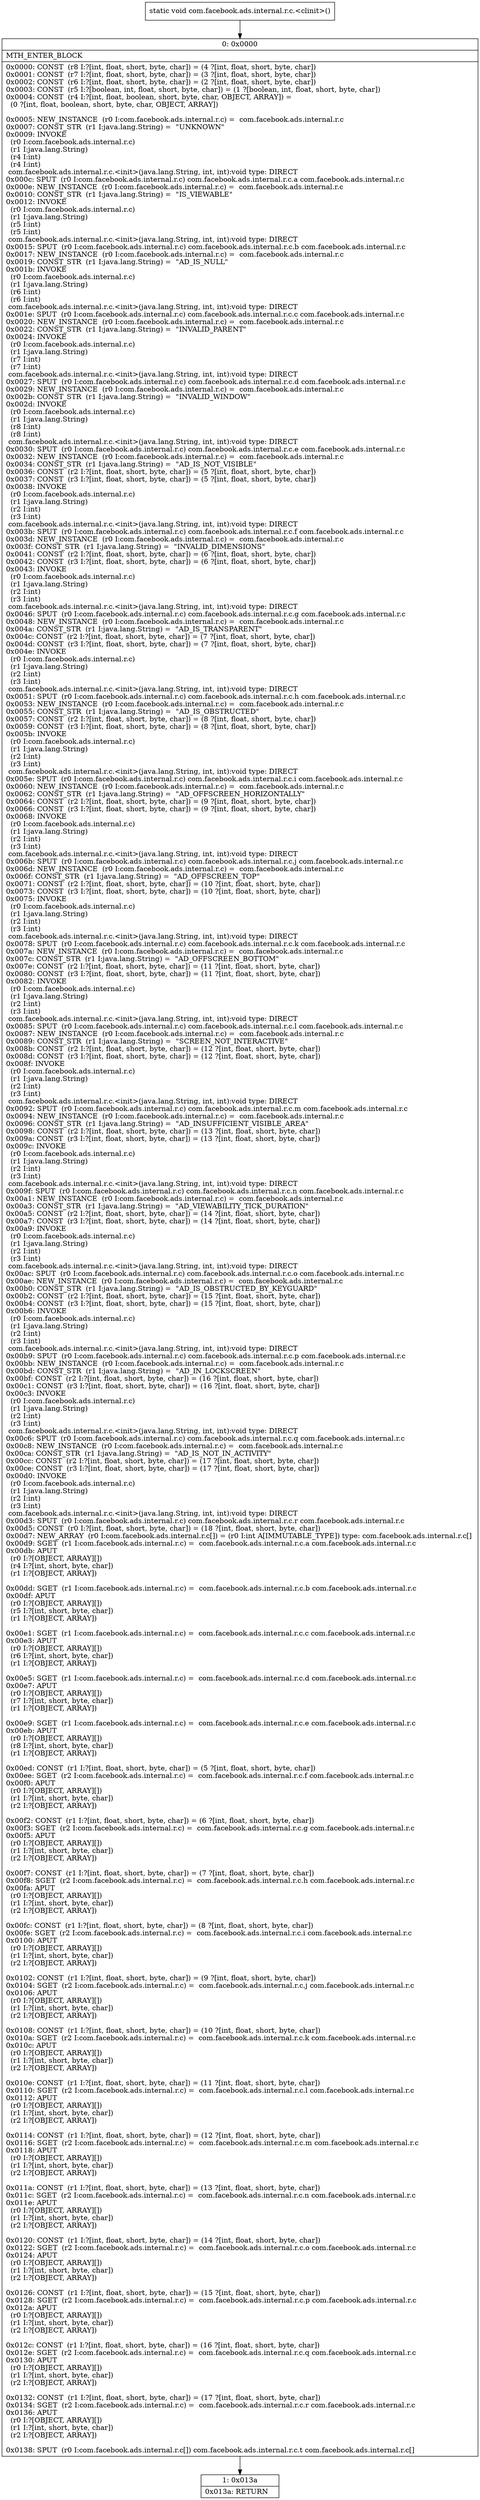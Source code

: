 digraph "CFG forcom.facebook.ads.internal.r.c.\<clinit\>()V" {
Node_0 [shape=record,label="{0\:\ 0x0000|MTH_ENTER_BLOCK\l|0x0000: CONST  (r8 I:?[int, float, short, byte, char]) = (4 ?[int, float, short, byte, char]) \l0x0001: CONST  (r7 I:?[int, float, short, byte, char]) = (3 ?[int, float, short, byte, char]) \l0x0002: CONST  (r6 I:?[int, float, short, byte, char]) = (2 ?[int, float, short, byte, char]) \l0x0003: CONST  (r5 I:?[boolean, int, float, short, byte, char]) = (1 ?[boolean, int, float, short, byte, char]) \l0x0004: CONST  (r4 I:?[int, float, boolean, short, byte, char, OBJECT, ARRAY]) = \l  (0 ?[int, float, boolean, short, byte, char, OBJECT, ARRAY])\l \l0x0005: NEW_INSTANCE  (r0 I:com.facebook.ads.internal.r.c) =  com.facebook.ads.internal.r.c \l0x0007: CONST_STR  (r1 I:java.lang.String) =  \"UNKNOWN\" \l0x0009: INVOKE  \l  (r0 I:com.facebook.ads.internal.r.c)\l  (r1 I:java.lang.String)\l  (r4 I:int)\l  (r4 I:int)\l com.facebook.ads.internal.r.c.\<init\>(java.lang.String, int, int):void type: DIRECT \l0x000c: SPUT  (r0 I:com.facebook.ads.internal.r.c) com.facebook.ads.internal.r.c.a com.facebook.ads.internal.r.c \l0x000e: NEW_INSTANCE  (r0 I:com.facebook.ads.internal.r.c) =  com.facebook.ads.internal.r.c \l0x0010: CONST_STR  (r1 I:java.lang.String) =  \"IS_VIEWABLE\" \l0x0012: INVOKE  \l  (r0 I:com.facebook.ads.internal.r.c)\l  (r1 I:java.lang.String)\l  (r5 I:int)\l  (r5 I:int)\l com.facebook.ads.internal.r.c.\<init\>(java.lang.String, int, int):void type: DIRECT \l0x0015: SPUT  (r0 I:com.facebook.ads.internal.r.c) com.facebook.ads.internal.r.c.b com.facebook.ads.internal.r.c \l0x0017: NEW_INSTANCE  (r0 I:com.facebook.ads.internal.r.c) =  com.facebook.ads.internal.r.c \l0x0019: CONST_STR  (r1 I:java.lang.String) =  \"AD_IS_NULL\" \l0x001b: INVOKE  \l  (r0 I:com.facebook.ads.internal.r.c)\l  (r1 I:java.lang.String)\l  (r6 I:int)\l  (r6 I:int)\l com.facebook.ads.internal.r.c.\<init\>(java.lang.String, int, int):void type: DIRECT \l0x001e: SPUT  (r0 I:com.facebook.ads.internal.r.c) com.facebook.ads.internal.r.c.c com.facebook.ads.internal.r.c \l0x0020: NEW_INSTANCE  (r0 I:com.facebook.ads.internal.r.c) =  com.facebook.ads.internal.r.c \l0x0022: CONST_STR  (r1 I:java.lang.String) =  \"INVALID_PARENT\" \l0x0024: INVOKE  \l  (r0 I:com.facebook.ads.internal.r.c)\l  (r1 I:java.lang.String)\l  (r7 I:int)\l  (r7 I:int)\l com.facebook.ads.internal.r.c.\<init\>(java.lang.String, int, int):void type: DIRECT \l0x0027: SPUT  (r0 I:com.facebook.ads.internal.r.c) com.facebook.ads.internal.r.c.d com.facebook.ads.internal.r.c \l0x0029: NEW_INSTANCE  (r0 I:com.facebook.ads.internal.r.c) =  com.facebook.ads.internal.r.c \l0x002b: CONST_STR  (r1 I:java.lang.String) =  \"INVALID_WINDOW\" \l0x002d: INVOKE  \l  (r0 I:com.facebook.ads.internal.r.c)\l  (r1 I:java.lang.String)\l  (r8 I:int)\l  (r8 I:int)\l com.facebook.ads.internal.r.c.\<init\>(java.lang.String, int, int):void type: DIRECT \l0x0030: SPUT  (r0 I:com.facebook.ads.internal.r.c) com.facebook.ads.internal.r.c.e com.facebook.ads.internal.r.c \l0x0032: NEW_INSTANCE  (r0 I:com.facebook.ads.internal.r.c) =  com.facebook.ads.internal.r.c \l0x0034: CONST_STR  (r1 I:java.lang.String) =  \"AD_IS_NOT_VISIBLE\" \l0x0036: CONST  (r2 I:?[int, float, short, byte, char]) = (5 ?[int, float, short, byte, char]) \l0x0037: CONST  (r3 I:?[int, float, short, byte, char]) = (5 ?[int, float, short, byte, char]) \l0x0038: INVOKE  \l  (r0 I:com.facebook.ads.internal.r.c)\l  (r1 I:java.lang.String)\l  (r2 I:int)\l  (r3 I:int)\l com.facebook.ads.internal.r.c.\<init\>(java.lang.String, int, int):void type: DIRECT \l0x003b: SPUT  (r0 I:com.facebook.ads.internal.r.c) com.facebook.ads.internal.r.c.f com.facebook.ads.internal.r.c \l0x003d: NEW_INSTANCE  (r0 I:com.facebook.ads.internal.r.c) =  com.facebook.ads.internal.r.c \l0x003f: CONST_STR  (r1 I:java.lang.String) =  \"INVALID_DIMENSIONS\" \l0x0041: CONST  (r2 I:?[int, float, short, byte, char]) = (6 ?[int, float, short, byte, char]) \l0x0042: CONST  (r3 I:?[int, float, short, byte, char]) = (6 ?[int, float, short, byte, char]) \l0x0043: INVOKE  \l  (r0 I:com.facebook.ads.internal.r.c)\l  (r1 I:java.lang.String)\l  (r2 I:int)\l  (r3 I:int)\l com.facebook.ads.internal.r.c.\<init\>(java.lang.String, int, int):void type: DIRECT \l0x0046: SPUT  (r0 I:com.facebook.ads.internal.r.c) com.facebook.ads.internal.r.c.g com.facebook.ads.internal.r.c \l0x0048: NEW_INSTANCE  (r0 I:com.facebook.ads.internal.r.c) =  com.facebook.ads.internal.r.c \l0x004a: CONST_STR  (r1 I:java.lang.String) =  \"AD_IS_TRANSPARENT\" \l0x004c: CONST  (r2 I:?[int, float, short, byte, char]) = (7 ?[int, float, short, byte, char]) \l0x004d: CONST  (r3 I:?[int, float, short, byte, char]) = (7 ?[int, float, short, byte, char]) \l0x004e: INVOKE  \l  (r0 I:com.facebook.ads.internal.r.c)\l  (r1 I:java.lang.String)\l  (r2 I:int)\l  (r3 I:int)\l com.facebook.ads.internal.r.c.\<init\>(java.lang.String, int, int):void type: DIRECT \l0x0051: SPUT  (r0 I:com.facebook.ads.internal.r.c) com.facebook.ads.internal.r.c.h com.facebook.ads.internal.r.c \l0x0053: NEW_INSTANCE  (r0 I:com.facebook.ads.internal.r.c) =  com.facebook.ads.internal.r.c \l0x0055: CONST_STR  (r1 I:java.lang.String) =  \"AD_IS_OBSTRUCTED\" \l0x0057: CONST  (r2 I:?[int, float, short, byte, char]) = (8 ?[int, float, short, byte, char]) \l0x0059: CONST  (r3 I:?[int, float, short, byte, char]) = (8 ?[int, float, short, byte, char]) \l0x005b: INVOKE  \l  (r0 I:com.facebook.ads.internal.r.c)\l  (r1 I:java.lang.String)\l  (r2 I:int)\l  (r3 I:int)\l com.facebook.ads.internal.r.c.\<init\>(java.lang.String, int, int):void type: DIRECT \l0x005e: SPUT  (r0 I:com.facebook.ads.internal.r.c) com.facebook.ads.internal.r.c.i com.facebook.ads.internal.r.c \l0x0060: NEW_INSTANCE  (r0 I:com.facebook.ads.internal.r.c) =  com.facebook.ads.internal.r.c \l0x0062: CONST_STR  (r1 I:java.lang.String) =  \"AD_OFFSCREEN_HORIZONTALLY\" \l0x0064: CONST  (r2 I:?[int, float, short, byte, char]) = (9 ?[int, float, short, byte, char]) \l0x0066: CONST  (r3 I:?[int, float, short, byte, char]) = (9 ?[int, float, short, byte, char]) \l0x0068: INVOKE  \l  (r0 I:com.facebook.ads.internal.r.c)\l  (r1 I:java.lang.String)\l  (r2 I:int)\l  (r3 I:int)\l com.facebook.ads.internal.r.c.\<init\>(java.lang.String, int, int):void type: DIRECT \l0x006b: SPUT  (r0 I:com.facebook.ads.internal.r.c) com.facebook.ads.internal.r.c.j com.facebook.ads.internal.r.c \l0x006d: NEW_INSTANCE  (r0 I:com.facebook.ads.internal.r.c) =  com.facebook.ads.internal.r.c \l0x006f: CONST_STR  (r1 I:java.lang.String) =  \"AD_OFFSCREEN_TOP\" \l0x0071: CONST  (r2 I:?[int, float, short, byte, char]) = (10 ?[int, float, short, byte, char]) \l0x0073: CONST  (r3 I:?[int, float, short, byte, char]) = (10 ?[int, float, short, byte, char]) \l0x0075: INVOKE  \l  (r0 I:com.facebook.ads.internal.r.c)\l  (r1 I:java.lang.String)\l  (r2 I:int)\l  (r3 I:int)\l com.facebook.ads.internal.r.c.\<init\>(java.lang.String, int, int):void type: DIRECT \l0x0078: SPUT  (r0 I:com.facebook.ads.internal.r.c) com.facebook.ads.internal.r.c.k com.facebook.ads.internal.r.c \l0x007a: NEW_INSTANCE  (r0 I:com.facebook.ads.internal.r.c) =  com.facebook.ads.internal.r.c \l0x007c: CONST_STR  (r1 I:java.lang.String) =  \"AD_OFFSCREEN_BOTTOM\" \l0x007e: CONST  (r2 I:?[int, float, short, byte, char]) = (11 ?[int, float, short, byte, char]) \l0x0080: CONST  (r3 I:?[int, float, short, byte, char]) = (11 ?[int, float, short, byte, char]) \l0x0082: INVOKE  \l  (r0 I:com.facebook.ads.internal.r.c)\l  (r1 I:java.lang.String)\l  (r2 I:int)\l  (r3 I:int)\l com.facebook.ads.internal.r.c.\<init\>(java.lang.String, int, int):void type: DIRECT \l0x0085: SPUT  (r0 I:com.facebook.ads.internal.r.c) com.facebook.ads.internal.r.c.l com.facebook.ads.internal.r.c \l0x0087: NEW_INSTANCE  (r0 I:com.facebook.ads.internal.r.c) =  com.facebook.ads.internal.r.c \l0x0089: CONST_STR  (r1 I:java.lang.String) =  \"SCREEN_NOT_INTERACTIVE\" \l0x008b: CONST  (r2 I:?[int, float, short, byte, char]) = (12 ?[int, float, short, byte, char]) \l0x008d: CONST  (r3 I:?[int, float, short, byte, char]) = (12 ?[int, float, short, byte, char]) \l0x008f: INVOKE  \l  (r0 I:com.facebook.ads.internal.r.c)\l  (r1 I:java.lang.String)\l  (r2 I:int)\l  (r3 I:int)\l com.facebook.ads.internal.r.c.\<init\>(java.lang.String, int, int):void type: DIRECT \l0x0092: SPUT  (r0 I:com.facebook.ads.internal.r.c) com.facebook.ads.internal.r.c.m com.facebook.ads.internal.r.c \l0x0094: NEW_INSTANCE  (r0 I:com.facebook.ads.internal.r.c) =  com.facebook.ads.internal.r.c \l0x0096: CONST_STR  (r1 I:java.lang.String) =  \"AD_INSUFFICIENT_VISIBLE_AREA\" \l0x0098: CONST  (r2 I:?[int, float, short, byte, char]) = (13 ?[int, float, short, byte, char]) \l0x009a: CONST  (r3 I:?[int, float, short, byte, char]) = (13 ?[int, float, short, byte, char]) \l0x009c: INVOKE  \l  (r0 I:com.facebook.ads.internal.r.c)\l  (r1 I:java.lang.String)\l  (r2 I:int)\l  (r3 I:int)\l com.facebook.ads.internal.r.c.\<init\>(java.lang.String, int, int):void type: DIRECT \l0x009f: SPUT  (r0 I:com.facebook.ads.internal.r.c) com.facebook.ads.internal.r.c.n com.facebook.ads.internal.r.c \l0x00a1: NEW_INSTANCE  (r0 I:com.facebook.ads.internal.r.c) =  com.facebook.ads.internal.r.c \l0x00a3: CONST_STR  (r1 I:java.lang.String) =  \"AD_VIEWABILITY_TICK_DURATION\" \l0x00a5: CONST  (r2 I:?[int, float, short, byte, char]) = (14 ?[int, float, short, byte, char]) \l0x00a7: CONST  (r3 I:?[int, float, short, byte, char]) = (14 ?[int, float, short, byte, char]) \l0x00a9: INVOKE  \l  (r0 I:com.facebook.ads.internal.r.c)\l  (r1 I:java.lang.String)\l  (r2 I:int)\l  (r3 I:int)\l com.facebook.ads.internal.r.c.\<init\>(java.lang.String, int, int):void type: DIRECT \l0x00ac: SPUT  (r0 I:com.facebook.ads.internal.r.c) com.facebook.ads.internal.r.c.o com.facebook.ads.internal.r.c \l0x00ae: NEW_INSTANCE  (r0 I:com.facebook.ads.internal.r.c) =  com.facebook.ads.internal.r.c \l0x00b0: CONST_STR  (r1 I:java.lang.String) =  \"AD_IS_OBSTRUCTED_BY_KEYGUARD\" \l0x00b2: CONST  (r2 I:?[int, float, short, byte, char]) = (15 ?[int, float, short, byte, char]) \l0x00b4: CONST  (r3 I:?[int, float, short, byte, char]) = (15 ?[int, float, short, byte, char]) \l0x00b6: INVOKE  \l  (r0 I:com.facebook.ads.internal.r.c)\l  (r1 I:java.lang.String)\l  (r2 I:int)\l  (r3 I:int)\l com.facebook.ads.internal.r.c.\<init\>(java.lang.String, int, int):void type: DIRECT \l0x00b9: SPUT  (r0 I:com.facebook.ads.internal.r.c) com.facebook.ads.internal.r.c.p com.facebook.ads.internal.r.c \l0x00bb: NEW_INSTANCE  (r0 I:com.facebook.ads.internal.r.c) =  com.facebook.ads.internal.r.c \l0x00bd: CONST_STR  (r1 I:java.lang.String) =  \"AD_IN_LOCKSCREEN\" \l0x00bf: CONST  (r2 I:?[int, float, short, byte, char]) = (16 ?[int, float, short, byte, char]) \l0x00c1: CONST  (r3 I:?[int, float, short, byte, char]) = (16 ?[int, float, short, byte, char]) \l0x00c3: INVOKE  \l  (r0 I:com.facebook.ads.internal.r.c)\l  (r1 I:java.lang.String)\l  (r2 I:int)\l  (r3 I:int)\l com.facebook.ads.internal.r.c.\<init\>(java.lang.String, int, int):void type: DIRECT \l0x00c6: SPUT  (r0 I:com.facebook.ads.internal.r.c) com.facebook.ads.internal.r.c.q com.facebook.ads.internal.r.c \l0x00c8: NEW_INSTANCE  (r0 I:com.facebook.ads.internal.r.c) =  com.facebook.ads.internal.r.c \l0x00ca: CONST_STR  (r1 I:java.lang.String) =  \"AD_IS_NOT_IN_ACTIVITY\" \l0x00cc: CONST  (r2 I:?[int, float, short, byte, char]) = (17 ?[int, float, short, byte, char]) \l0x00ce: CONST  (r3 I:?[int, float, short, byte, char]) = (17 ?[int, float, short, byte, char]) \l0x00d0: INVOKE  \l  (r0 I:com.facebook.ads.internal.r.c)\l  (r1 I:java.lang.String)\l  (r2 I:int)\l  (r3 I:int)\l com.facebook.ads.internal.r.c.\<init\>(java.lang.String, int, int):void type: DIRECT \l0x00d3: SPUT  (r0 I:com.facebook.ads.internal.r.c) com.facebook.ads.internal.r.c.r com.facebook.ads.internal.r.c \l0x00d5: CONST  (r0 I:?[int, float, short, byte, char]) = (18 ?[int, float, short, byte, char]) \l0x00d7: NEW_ARRAY  (r0 I:com.facebook.ads.internal.r.c[]) = (r0 I:int A[IMMUTABLE_TYPE]) type: com.facebook.ads.internal.r.c[] \l0x00d9: SGET  (r1 I:com.facebook.ads.internal.r.c) =  com.facebook.ads.internal.r.c.a com.facebook.ads.internal.r.c \l0x00db: APUT  \l  (r0 I:?[OBJECT, ARRAY][])\l  (r4 I:?[int, short, byte, char])\l  (r1 I:?[OBJECT, ARRAY])\l \l0x00dd: SGET  (r1 I:com.facebook.ads.internal.r.c) =  com.facebook.ads.internal.r.c.b com.facebook.ads.internal.r.c \l0x00df: APUT  \l  (r0 I:?[OBJECT, ARRAY][])\l  (r5 I:?[int, short, byte, char])\l  (r1 I:?[OBJECT, ARRAY])\l \l0x00e1: SGET  (r1 I:com.facebook.ads.internal.r.c) =  com.facebook.ads.internal.r.c.c com.facebook.ads.internal.r.c \l0x00e3: APUT  \l  (r0 I:?[OBJECT, ARRAY][])\l  (r6 I:?[int, short, byte, char])\l  (r1 I:?[OBJECT, ARRAY])\l \l0x00e5: SGET  (r1 I:com.facebook.ads.internal.r.c) =  com.facebook.ads.internal.r.c.d com.facebook.ads.internal.r.c \l0x00e7: APUT  \l  (r0 I:?[OBJECT, ARRAY][])\l  (r7 I:?[int, short, byte, char])\l  (r1 I:?[OBJECT, ARRAY])\l \l0x00e9: SGET  (r1 I:com.facebook.ads.internal.r.c) =  com.facebook.ads.internal.r.c.e com.facebook.ads.internal.r.c \l0x00eb: APUT  \l  (r0 I:?[OBJECT, ARRAY][])\l  (r8 I:?[int, short, byte, char])\l  (r1 I:?[OBJECT, ARRAY])\l \l0x00ed: CONST  (r1 I:?[int, float, short, byte, char]) = (5 ?[int, float, short, byte, char]) \l0x00ee: SGET  (r2 I:com.facebook.ads.internal.r.c) =  com.facebook.ads.internal.r.c.f com.facebook.ads.internal.r.c \l0x00f0: APUT  \l  (r0 I:?[OBJECT, ARRAY][])\l  (r1 I:?[int, short, byte, char])\l  (r2 I:?[OBJECT, ARRAY])\l \l0x00f2: CONST  (r1 I:?[int, float, short, byte, char]) = (6 ?[int, float, short, byte, char]) \l0x00f3: SGET  (r2 I:com.facebook.ads.internal.r.c) =  com.facebook.ads.internal.r.c.g com.facebook.ads.internal.r.c \l0x00f5: APUT  \l  (r0 I:?[OBJECT, ARRAY][])\l  (r1 I:?[int, short, byte, char])\l  (r2 I:?[OBJECT, ARRAY])\l \l0x00f7: CONST  (r1 I:?[int, float, short, byte, char]) = (7 ?[int, float, short, byte, char]) \l0x00f8: SGET  (r2 I:com.facebook.ads.internal.r.c) =  com.facebook.ads.internal.r.c.h com.facebook.ads.internal.r.c \l0x00fa: APUT  \l  (r0 I:?[OBJECT, ARRAY][])\l  (r1 I:?[int, short, byte, char])\l  (r2 I:?[OBJECT, ARRAY])\l \l0x00fc: CONST  (r1 I:?[int, float, short, byte, char]) = (8 ?[int, float, short, byte, char]) \l0x00fe: SGET  (r2 I:com.facebook.ads.internal.r.c) =  com.facebook.ads.internal.r.c.i com.facebook.ads.internal.r.c \l0x0100: APUT  \l  (r0 I:?[OBJECT, ARRAY][])\l  (r1 I:?[int, short, byte, char])\l  (r2 I:?[OBJECT, ARRAY])\l \l0x0102: CONST  (r1 I:?[int, float, short, byte, char]) = (9 ?[int, float, short, byte, char]) \l0x0104: SGET  (r2 I:com.facebook.ads.internal.r.c) =  com.facebook.ads.internal.r.c.j com.facebook.ads.internal.r.c \l0x0106: APUT  \l  (r0 I:?[OBJECT, ARRAY][])\l  (r1 I:?[int, short, byte, char])\l  (r2 I:?[OBJECT, ARRAY])\l \l0x0108: CONST  (r1 I:?[int, float, short, byte, char]) = (10 ?[int, float, short, byte, char]) \l0x010a: SGET  (r2 I:com.facebook.ads.internal.r.c) =  com.facebook.ads.internal.r.c.k com.facebook.ads.internal.r.c \l0x010c: APUT  \l  (r0 I:?[OBJECT, ARRAY][])\l  (r1 I:?[int, short, byte, char])\l  (r2 I:?[OBJECT, ARRAY])\l \l0x010e: CONST  (r1 I:?[int, float, short, byte, char]) = (11 ?[int, float, short, byte, char]) \l0x0110: SGET  (r2 I:com.facebook.ads.internal.r.c) =  com.facebook.ads.internal.r.c.l com.facebook.ads.internal.r.c \l0x0112: APUT  \l  (r0 I:?[OBJECT, ARRAY][])\l  (r1 I:?[int, short, byte, char])\l  (r2 I:?[OBJECT, ARRAY])\l \l0x0114: CONST  (r1 I:?[int, float, short, byte, char]) = (12 ?[int, float, short, byte, char]) \l0x0116: SGET  (r2 I:com.facebook.ads.internal.r.c) =  com.facebook.ads.internal.r.c.m com.facebook.ads.internal.r.c \l0x0118: APUT  \l  (r0 I:?[OBJECT, ARRAY][])\l  (r1 I:?[int, short, byte, char])\l  (r2 I:?[OBJECT, ARRAY])\l \l0x011a: CONST  (r1 I:?[int, float, short, byte, char]) = (13 ?[int, float, short, byte, char]) \l0x011c: SGET  (r2 I:com.facebook.ads.internal.r.c) =  com.facebook.ads.internal.r.c.n com.facebook.ads.internal.r.c \l0x011e: APUT  \l  (r0 I:?[OBJECT, ARRAY][])\l  (r1 I:?[int, short, byte, char])\l  (r2 I:?[OBJECT, ARRAY])\l \l0x0120: CONST  (r1 I:?[int, float, short, byte, char]) = (14 ?[int, float, short, byte, char]) \l0x0122: SGET  (r2 I:com.facebook.ads.internal.r.c) =  com.facebook.ads.internal.r.c.o com.facebook.ads.internal.r.c \l0x0124: APUT  \l  (r0 I:?[OBJECT, ARRAY][])\l  (r1 I:?[int, short, byte, char])\l  (r2 I:?[OBJECT, ARRAY])\l \l0x0126: CONST  (r1 I:?[int, float, short, byte, char]) = (15 ?[int, float, short, byte, char]) \l0x0128: SGET  (r2 I:com.facebook.ads.internal.r.c) =  com.facebook.ads.internal.r.c.p com.facebook.ads.internal.r.c \l0x012a: APUT  \l  (r0 I:?[OBJECT, ARRAY][])\l  (r1 I:?[int, short, byte, char])\l  (r2 I:?[OBJECT, ARRAY])\l \l0x012c: CONST  (r1 I:?[int, float, short, byte, char]) = (16 ?[int, float, short, byte, char]) \l0x012e: SGET  (r2 I:com.facebook.ads.internal.r.c) =  com.facebook.ads.internal.r.c.q com.facebook.ads.internal.r.c \l0x0130: APUT  \l  (r0 I:?[OBJECT, ARRAY][])\l  (r1 I:?[int, short, byte, char])\l  (r2 I:?[OBJECT, ARRAY])\l \l0x0132: CONST  (r1 I:?[int, float, short, byte, char]) = (17 ?[int, float, short, byte, char]) \l0x0134: SGET  (r2 I:com.facebook.ads.internal.r.c) =  com.facebook.ads.internal.r.c.r com.facebook.ads.internal.r.c \l0x0136: APUT  \l  (r0 I:?[OBJECT, ARRAY][])\l  (r1 I:?[int, short, byte, char])\l  (r2 I:?[OBJECT, ARRAY])\l \l0x0138: SPUT  (r0 I:com.facebook.ads.internal.r.c[]) com.facebook.ads.internal.r.c.t com.facebook.ads.internal.r.c[] \l}"];
Node_1 [shape=record,label="{1\:\ 0x013a|0x013a: RETURN   \l}"];
MethodNode[shape=record,label="{static void com.facebook.ads.internal.r.c.\<clinit\>() }"];
MethodNode -> Node_0;
Node_0 -> Node_1;
}

